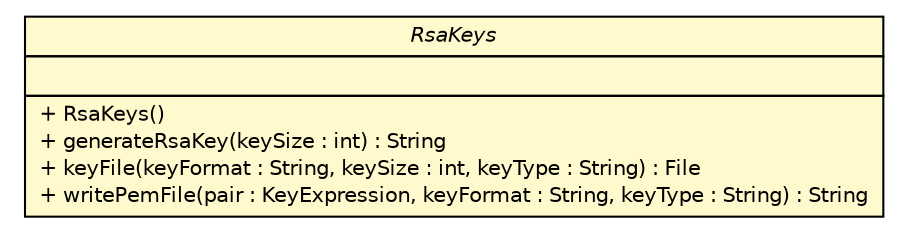 #!/usr/local/bin/dot
#
# Class diagram 
# Generated by UMLGraph version R5_6-24-gf6e263 (http://www.umlgraph.org/)
#

digraph G {
	edge [fontname="Helvetica",fontsize=10,labelfontname="Helvetica",labelfontsize=10];
	node [fontname="Helvetica",fontsize=10,shape=plaintext];
	nodesep=0.25;
	ranksep=0.5;
	// cn.home1.oss.lib.common.crypto.RsaKeys
	c11 [label=<<table title="cn.home1.oss.lib.common.crypto.RsaKeys" border="0" cellborder="1" cellspacing="0" cellpadding="2" port="p" bgcolor="lemonChiffon" href="./RsaKeys.html">
		<tr><td><table border="0" cellspacing="0" cellpadding="1">
<tr><td align="center" balign="center"><font face="Helvetica-Oblique"> RsaKeys </font></td></tr>
		</table></td></tr>
		<tr><td><table border="0" cellspacing="0" cellpadding="1">
<tr><td align="left" balign="left">  </td></tr>
		</table></td></tr>
		<tr><td><table border="0" cellspacing="0" cellpadding="1">
<tr><td align="left" balign="left"> + RsaKeys() </td></tr>
<tr><td align="left" balign="left"> + generateRsaKey(keySize : int) : String </td></tr>
<tr><td align="left" balign="left"> + keyFile(keyFormat : String, keySize : int, keyType : String) : File </td></tr>
<tr><td align="left" balign="left"> + writePemFile(pair : KeyExpression, keyFormat : String, keyType : String) : String </td></tr>
		</table></td></tr>
		</table>>, URL="./RsaKeys.html", fontname="Helvetica", fontcolor="black", fontsize=10.0];
}

